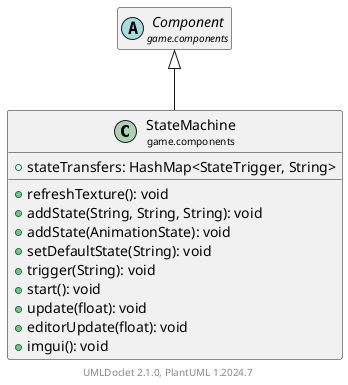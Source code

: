 @startuml
    set namespaceSeparator none
    hide empty fields
    hide empty methods

    class "<size:14>StateMachine\n<size:10>game.components" as game.components.StateMachine [[StateMachine.html]] {
        +stateTransfers: HashMap<StateTrigger, String>
        +refreshTexture(): void
        +addState(String, String, String): void
        +addState(AnimationState): void
        +setDefaultState(String): void
        +trigger(String): void
        +start(): void
        +update(float): void
        +editorUpdate(float): void
        +imgui(): void
    }

    abstract class "<size:14>Component\n<size:10>game.components" as game.components.Component [[Component.html]]

    game.components.Component <|-- game.components.StateMachine

    center footer UMLDoclet 2.1.0, PlantUML %version()
@enduml
